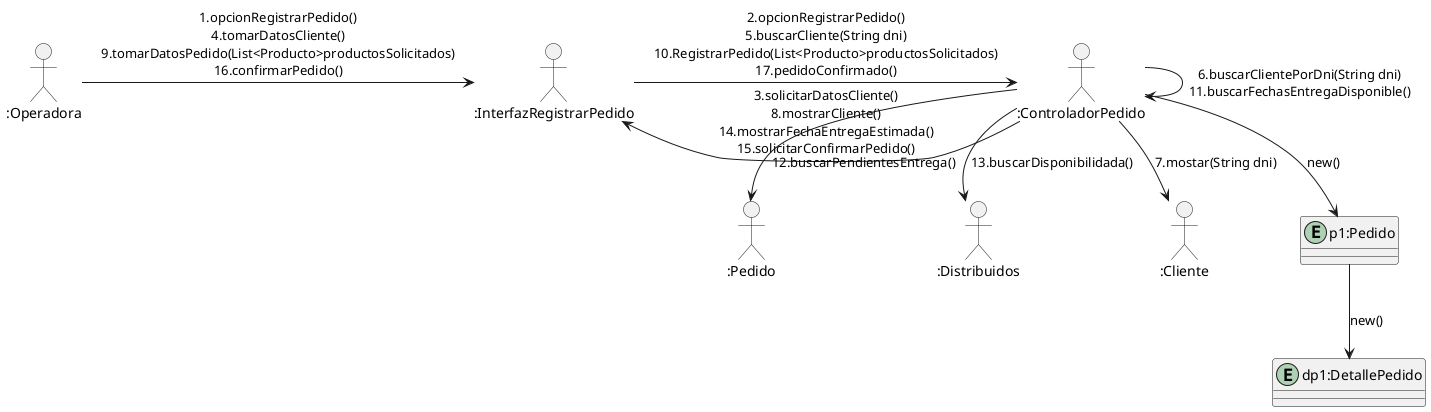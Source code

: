 @startuml
    allow_mixing
    actor ":Operadora" as O
    boundary ":InterfazRegistrarPedido" as I
    control ":ControladorPedido" as CO
    collections ":Pedido" as P
    collections ":Distribuidos" as D
    collections ":Cliente" as C
    entity "p1:Pedido" as P1
    entity "dp1:DetallePedido" as DP1

    O -> I :1.opcionRegistrarPedido()\n4.tomarDatosCliente()\n9.tomarDatosPedido(List<Producto>productosSolicitados)\n16.confirmarPedido()
    I -> CO :2.opcionRegistrarPedido()\n5.buscarCliente(String dni)\n10.RegistrarPedido(List<Producto>productosSolicitados)\n17.pedidoConfirmado()
    CO -> I :3.solicitarDatosCliente()\n8.mostrarCliente()\n14.mostrarFechaEntregaEstimada()\n15.solicitarConfirmarPedido()
    CO -> CO :6.buscarClientePorDni(String dni)\n11.buscarFechasEntregaDisponible()
    CO --> C :7.mostar(String dni)
    CO --> P1 :new()
    P1 --> DP1 :new()
    CO --> P :12.buscarPendientesEntrega()
    CO --> D :13.buscarDisponibilidada()


@enduml